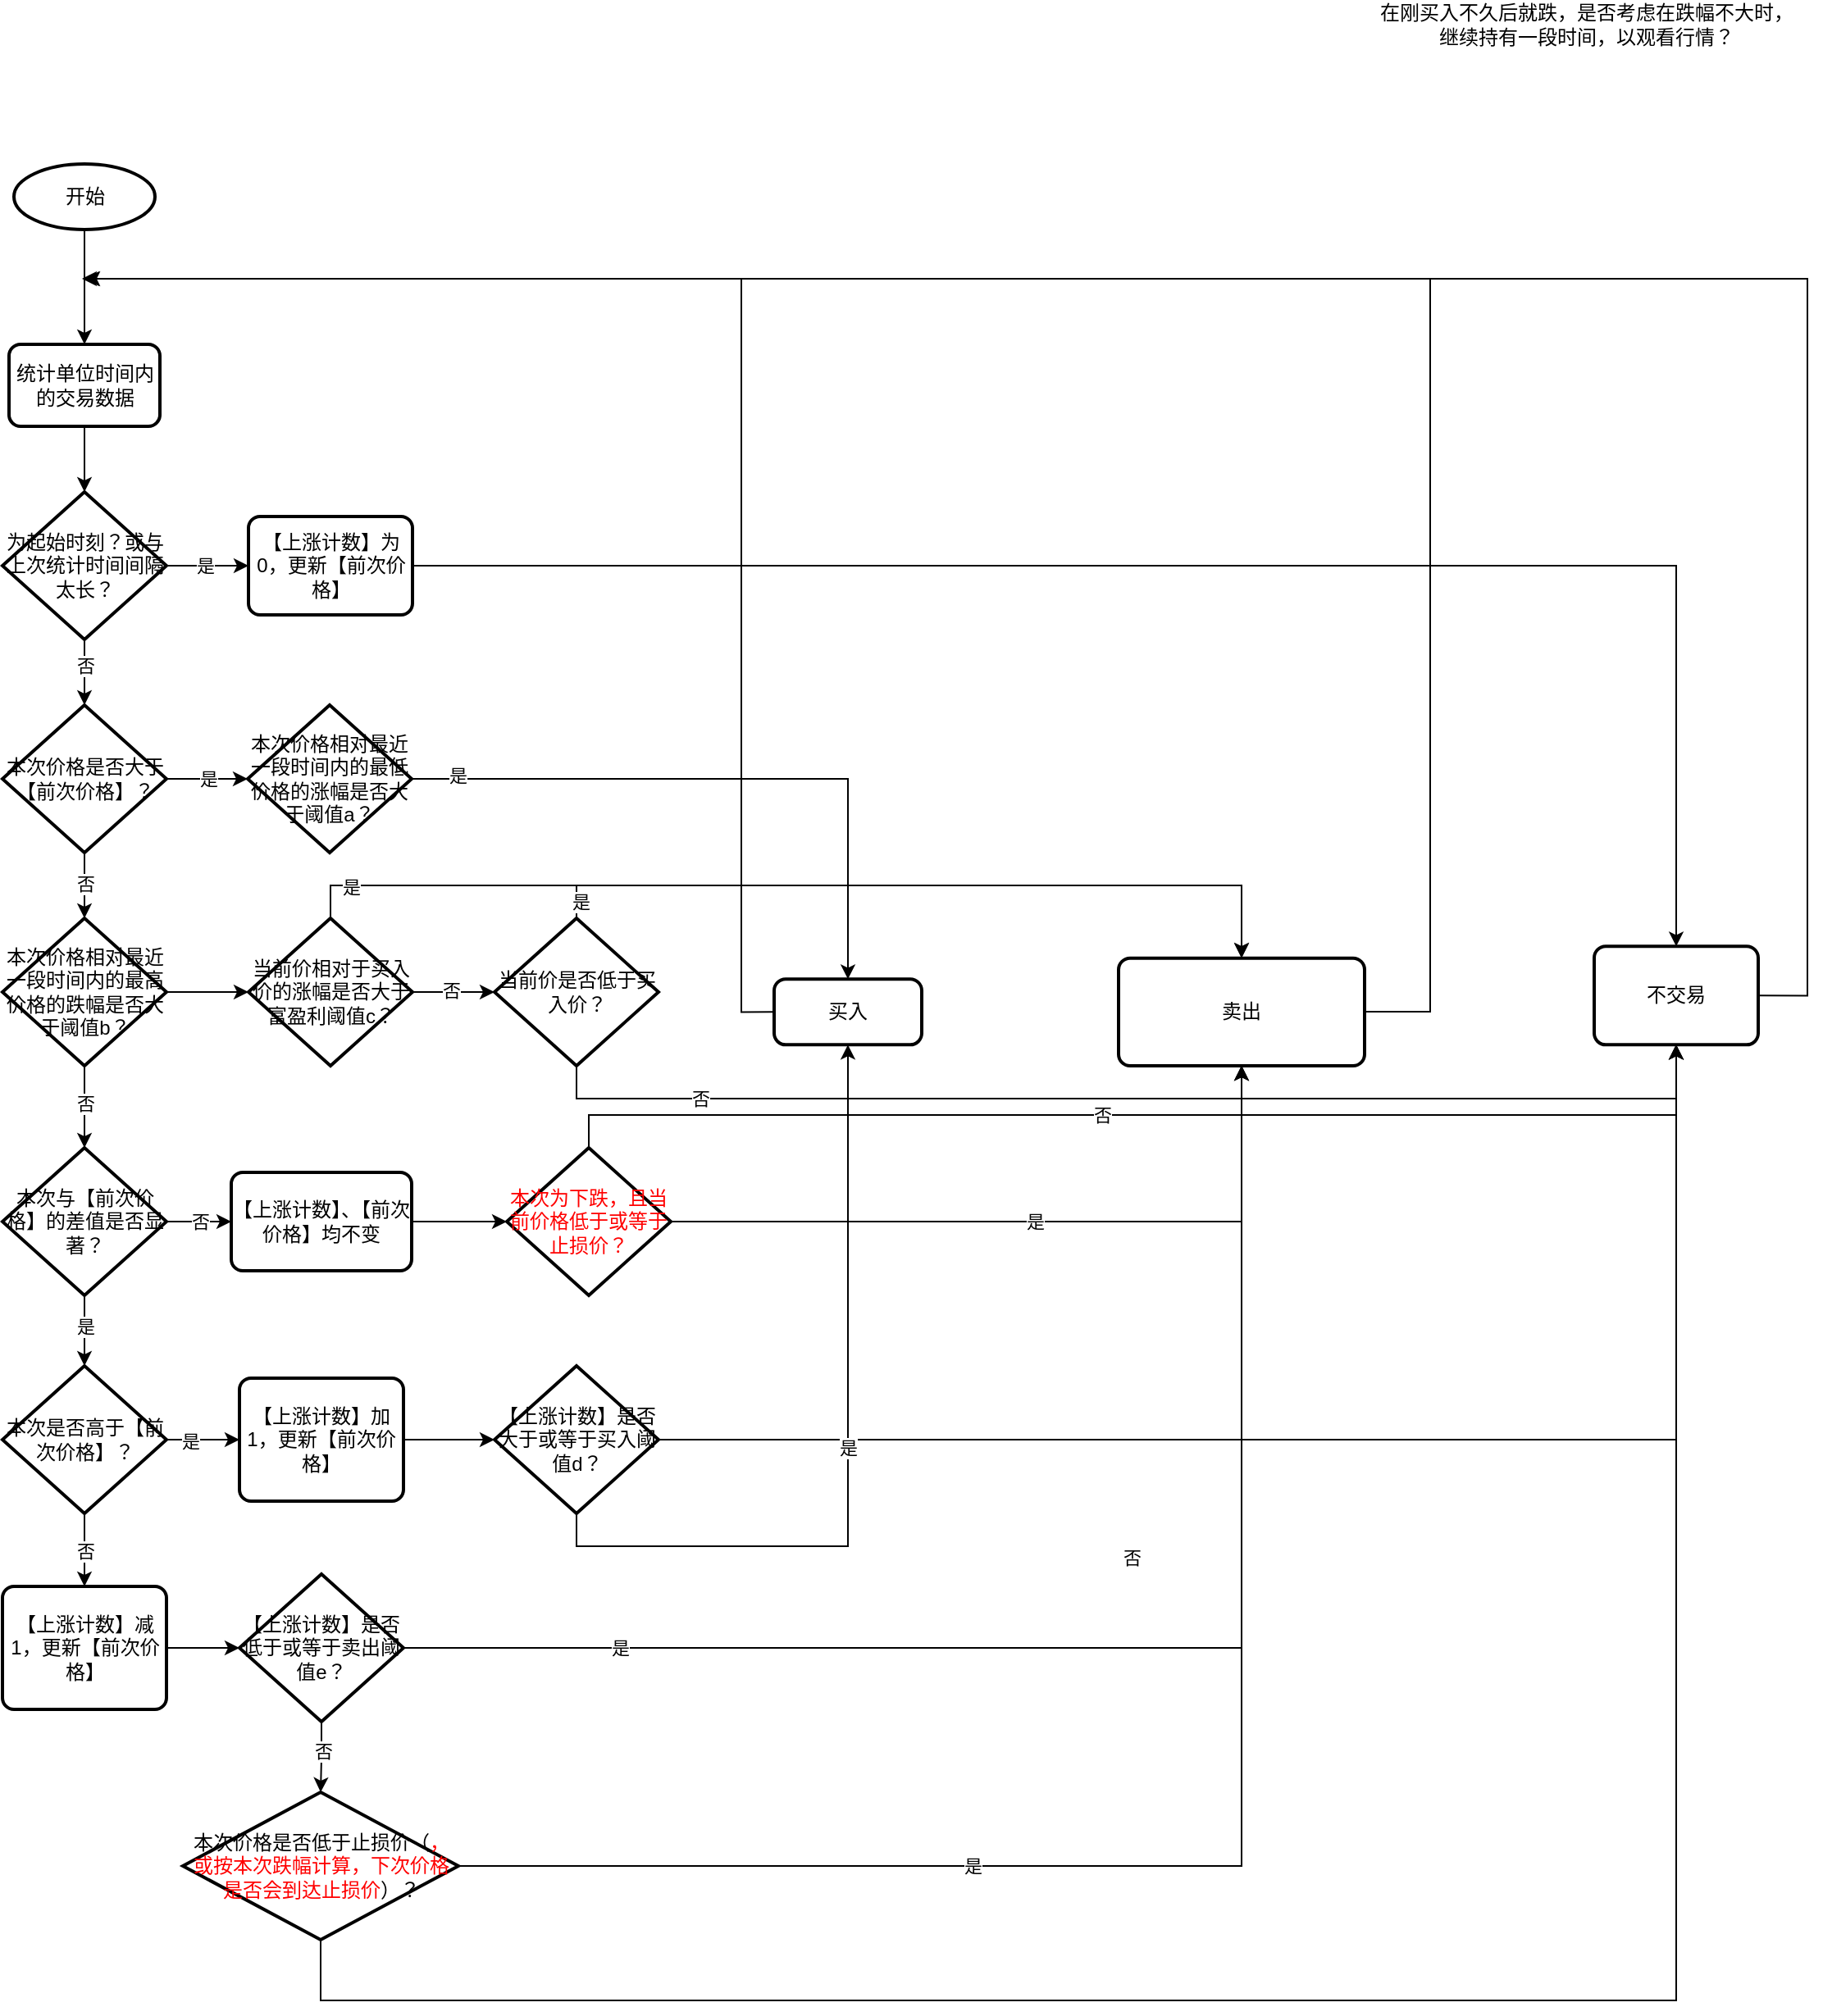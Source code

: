 <mxfile version="14.8.4" type="github">
  <diagram id="2ZFNNBM-ACg8ZISX8_SK" name="Page-1">
    <mxGraphModel dx="1396" dy="2590" grid="1" gridSize="10" guides="1" tooltips="1" connect="1" arrows="1" fold="1" page="1" pageScale="1" pageWidth="1200" pageHeight="1920" math="0" shadow="0">
      <root>
        <mxCell id="0" />
        <mxCell id="1" parent="0" />
        <mxCell id="_Ceq1OB2dmYE29qhMk_X-7" style="edgeStyle=orthogonalEdgeStyle;rounded=0;orthogonalLoop=1;jettySize=auto;html=1;exitX=0.5;exitY=1;exitDx=0;exitDy=0;exitPerimeter=0;" parent="1" source="_Ceq1OB2dmYE29qhMk_X-1" target="_Ceq1OB2dmYE29qhMk_X-2" edge="1">
          <mxGeometry relative="1" as="geometry" />
        </mxCell>
        <mxCell id="_Ceq1OB2dmYE29qhMk_X-1" value="开始" style="strokeWidth=2;html=1;shape=mxgraph.flowchart.start_1;whiteSpace=wrap;" parent="1" vertex="1">
          <mxGeometry x="36.5" y="40" width="86" height="40" as="geometry" />
        </mxCell>
        <mxCell id="_Ceq1OB2dmYE29qhMk_X-8" style="edgeStyle=orthogonalEdgeStyle;rounded=0;orthogonalLoop=1;jettySize=auto;html=1;exitX=0.5;exitY=1;exitDx=0;exitDy=0;entryX=0.5;entryY=0;entryDx=0;entryDy=0;entryPerimeter=0;" parent="1" source="_Ceq1OB2dmYE29qhMk_X-2" target="_Ceq1OB2dmYE29qhMk_X-3" edge="1">
          <mxGeometry relative="1" as="geometry" />
        </mxCell>
        <mxCell id="_Ceq1OB2dmYE29qhMk_X-2" value="统计单位时间内的交易数据" style="rounded=1;whiteSpace=wrap;html=1;absoluteArcSize=1;arcSize=14;strokeWidth=2;" parent="1" vertex="1">
          <mxGeometry x="33.5" y="150" width="92" height="50" as="geometry" />
        </mxCell>
        <mxCell id="_Ceq1OB2dmYE29qhMk_X-5" style="edgeStyle=orthogonalEdgeStyle;rounded=0;orthogonalLoop=1;jettySize=auto;html=1;exitX=1;exitY=0.5;exitDx=0;exitDy=0;exitPerimeter=0;entryX=0;entryY=0.5;entryDx=0;entryDy=0;" parent="1" source="_Ceq1OB2dmYE29qhMk_X-3" target="_Ceq1OB2dmYE29qhMk_X-4" edge="1">
          <mxGeometry relative="1" as="geometry" />
        </mxCell>
        <mxCell id="_Ceq1OB2dmYE29qhMk_X-9" value="是" style="edgeLabel;html=1;align=center;verticalAlign=middle;resizable=0;points=[];" parent="_Ceq1OB2dmYE29qhMk_X-5" vertex="1" connectable="0">
          <mxGeometry x="-0.057" relative="1" as="geometry">
            <mxPoint as="offset" />
          </mxGeometry>
        </mxCell>
        <mxCell id="_Ceq1OB2dmYE29qhMk_X-11" style="edgeStyle=orthogonalEdgeStyle;rounded=0;orthogonalLoop=1;jettySize=auto;html=1;exitX=0.5;exitY=1;exitDx=0;exitDy=0;exitPerimeter=0;entryX=0.5;entryY=0;entryDx=0;entryDy=0;entryPerimeter=0;" parent="1" source="_Ceq1OB2dmYE29qhMk_X-3" target="9dohXg2FG20YzdyysSwt-6" edge="1">
          <mxGeometry relative="1" as="geometry" />
        </mxCell>
        <mxCell id="_Ceq1OB2dmYE29qhMk_X-12" value="否" style="edgeLabel;html=1;align=center;verticalAlign=middle;resizable=0;points=[];" parent="_Ceq1OB2dmYE29qhMk_X-11" vertex="1" connectable="0">
          <mxGeometry x="-0.2" relative="1" as="geometry">
            <mxPoint as="offset" />
          </mxGeometry>
        </mxCell>
        <mxCell id="_Ceq1OB2dmYE29qhMk_X-3" value="为起始时刻？或与上次统计时间间隔太长？" style="strokeWidth=2;html=1;shape=mxgraph.flowchart.decision;whiteSpace=wrap;" parent="1" vertex="1">
          <mxGeometry x="29.5" y="240" width="100" height="90" as="geometry" />
        </mxCell>
        <mxCell id="_Ceq1OB2dmYE29qhMk_X-6" style="edgeStyle=orthogonalEdgeStyle;rounded=0;orthogonalLoop=1;jettySize=auto;html=1;exitX=1;exitY=0.5;exitDx=0;exitDy=0;" parent="1" source="_Ceq1OB2dmYE29qhMk_X-17" edge="1">
          <mxGeometry relative="1" as="geometry">
            <mxPoint x="79.5" y="110" as="targetPoint" />
            <Array as="points">
              <mxPoint x="1130" y="547" />
              <mxPoint x="1130" y="110" />
            </Array>
          </mxGeometry>
        </mxCell>
        <mxCell id="_Ceq1OB2dmYE29qhMk_X-18" style="edgeStyle=orthogonalEdgeStyle;rounded=0;orthogonalLoop=1;jettySize=auto;html=1;exitX=1;exitY=0.5;exitDx=0;exitDy=0;" parent="1" source="_Ceq1OB2dmYE29qhMk_X-4" target="_Ceq1OB2dmYE29qhMk_X-17" edge="1">
          <mxGeometry relative="1" as="geometry" />
        </mxCell>
        <mxCell id="_Ceq1OB2dmYE29qhMk_X-4" value="【上涨计数】为0，更新【前次价格】" style="rounded=1;whiteSpace=wrap;html=1;absoluteArcSize=1;arcSize=14;strokeWidth=2;" parent="1" vertex="1">
          <mxGeometry x="179.5" y="255" width="100" height="60" as="geometry" />
        </mxCell>
        <mxCell id="_Ceq1OB2dmYE29qhMk_X-17" value="不交易" style="rounded=1;whiteSpace=wrap;html=1;absoluteArcSize=1;arcSize=14;strokeWidth=2;" parent="1" vertex="1">
          <mxGeometry x="1000" y="517.18" width="100" height="60" as="geometry" />
        </mxCell>
        <mxCell id="_Ceq1OB2dmYE29qhMk_X-29" value="否" style="edgeStyle=orthogonalEdgeStyle;rounded=0;orthogonalLoop=1;jettySize=auto;html=1;exitX=1;exitY=0.5;exitDx=0;exitDy=0;exitPerimeter=0;entryX=0;entryY=0.5;entryDx=0;entryDy=0;" parent="1" source="_Ceq1OB2dmYE29qhMk_X-24" target="_Ceq1OB2dmYE29qhMk_X-28" edge="1">
          <mxGeometry relative="1" as="geometry" />
        </mxCell>
        <mxCell id="_Ceq1OB2dmYE29qhMk_X-50" style="edgeStyle=orthogonalEdgeStyle;rounded=0;orthogonalLoop=1;jettySize=auto;html=1;exitX=0.5;exitY=1;exitDx=0;exitDy=0;exitPerimeter=0;entryX=0.5;entryY=0;entryDx=0;entryDy=0;entryPerimeter=0;" parent="1" source="_Ceq1OB2dmYE29qhMk_X-24" target="_Ceq1OB2dmYE29qhMk_X-32" edge="1">
          <mxGeometry relative="1" as="geometry">
            <mxPoint x="139.5" y="760" as="sourcePoint" />
            <mxPoint x="79" y="768" as="targetPoint" />
          </mxGeometry>
        </mxCell>
        <mxCell id="_Ceq1OB2dmYE29qhMk_X-51" value="是" style="edgeLabel;html=1;align=center;verticalAlign=middle;resizable=0;points=[];" parent="_Ceq1OB2dmYE29qhMk_X-50" vertex="1" connectable="0">
          <mxGeometry x="-0.081" y="1" relative="1" as="geometry">
            <mxPoint x="-1" y="-1" as="offset" />
          </mxGeometry>
        </mxCell>
        <mxCell id="_Ceq1OB2dmYE29qhMk_X-24" value="本次与【前次价格】的差值是否显著？" style="strokeWidth=2;html=1;shape=mxgraph.flowchart.decision;whiteSpace=wrap;" parent="1" vertex="1">
          <mxGeometry x="29.5" y="640" width="100" height="90" as="geometry" />
        </mxCell>
        <mxCell id="_Ceq1OB2dmYE29qhMk_X-31" style="edgeStyle=orthogonalEdgeStyle;rounded=0;orthogonalLoop=1;jettySize=auto;html=1;exitX=1;exitY=0.5;exitDx=0;exitDy=0;entryX=0;entryY=0.5;entryDx=0;entryDy=0;entryPerimeter=0;" parent="1" source="_Ceq1OB2dmYE29qhMk_X-28" target="_Ceq1OB2dmYE29qhMk_X-95" edge="1">
          <mxGeometry relative="1" as="geometry">
            <mxPoint x="447.5" y="563" as="targetPoint" />
          </mxGeometry>
        </mxCell>
        <mxCell id="_Ceq1OB2dmYE29qhMk_X-28" value="【上涨计数】、【前次价格】均不变" style="rounded=1;whiteSpace=wrap;html=1;absoluteArcSize=1;arcSize=14;strokeWidth=2;" parent="1" vertex="1">
          <mxGeometry x="169" y="655" width="110" height="60" as="geometry" />
        </mxCell>
        <mxCell id="_Ceq1OB2dmYE29qhMk_X-36" style="edgeStyle=orthogonalEdgeStyle;rounded=0;orthogonalLoop=1;jettySize=auto;html=1;exitX=1;exitY=0.5;exitDx=0;exitDy=0;exitPerimeter=0;entryX=0;entryY=0.5;entryDx=0;entryDy=0;" parent="1" source="_Ceq1OB2dmYE29qhMk_X-32" target="_Ceq1OB2dmYE29qhMk_X-35" edge="1">
          <mxGeometry relative="1" as="geometry" />
        </mxCell>
        <mxCell id="_Ceq1OB2dmYE29qhMk_X-37" value="是" style="edgeLabel;html=1;align=center;verticalAlign=middle;resizable=0;points=[];" parent="_Ceq1OB2dmYE29qhMk_X-36" vertex="1" connectable="0">
          <mxGeometry x="-0.346" y="-1" relative="1" as="geometry">
            <mxPoint as="offset" />
          </mxGeometry>
        </mxCell>
        <mxCell id="_Ceq1OB2dmYE29qhMk_X-46" value="否" style="edgeStyle=orthogonalEdgeStyle;rounded=0;orthogonalLoop=1;jettySize=auto;html=1;exitX=0.5;exitY=1;exitDx=0;exitDy=0;exitPerimeter=0;" parent="1" source="_Ceq1OB2dmYE29qhMk_X-32" target="_Ceq1OB2dmYE29qhMk_X-45" edge="1">
          <mxGeometry relative="1" as="geometry" />
        </mxCell>
        <mxCell id="_Ceq1OB2dmYE29qhMk_X-32" value="本次是否高于【前次价格】？" style="strokeWidth=2;html=1;shape=mxgraph.flowchart.decision;whiteSpace=wrap;" parent="1" vertex="1">
          <mxGeometry x="29.5" y="773" width="100" height="90" as="geometry" />
        </mxCell>
        <mxCell id="_Ceq1OB2dmYE29qhMk_X-39" value="" style="edgeStyle=orthogonalEdgeStyle;rounded=0;orthogonalLoop=1;jettySize=auto;html=1;exitX=1;exitY=0.5;exitDx=0;exitDy=0;entryX=0;entryY=0.5;entryDx=0;entryDy=0;entryPerimeter=0;" parent="1" source="_Ceq1OB2dmYE29qhMk_X-35" target="_Ceq1OB2dmYE29qhMk_X-38" edge="1">
          <mxGeometry relative="1" as="geometry" />
        </mxCell>
        <mxCell id="_Ceq1OB2dmYE29qhMk_X-35" value="【上涨计数】加1，更新【前次价格】" style="rounded=1;whiteSpace=wrap;html=1;absoluteArcSize=1;arcSize=14;strokeWidth=2;" parent="1" vertex="1">
          <mxGeometry x="174" y="780.5" width="100" height="75" as="geometry" />
        </mxCell>
        <mxCell id="_Ceq1OB2dmYE29qhMk_X-40" style="edgeStyle=orthogonalEdgeStyle;rounded=0;orthogonalLoop=1;jettySize=auto;html=1;exitX=1;exitY=0.5;exitDx=0;exitDy=0;exitPerimeter=0;entryX=0.5;entryY=1;entryDx=0;entryDy=0;" parent="1" source="_Ceq1OB2dmYE29qhMk_X-38" target="_Ceq1OB2dmYE29qhMk_X-17" edge="1">
          <mxGeometry relative="1" as="geometry">
            <Array as="points">
              <mxPoint x="1050" y="818" />
            </Array>
          </mxGeometry>
        </mxCell>
        <mxCell id="_Ceq1OB2dmYE29qhMk_X-41" value="否" style="edgeLabel;html=1;align=center;verticalAlign=middle;resizable=0;points=[];" parent="_Ceq1OB2dmYE29qhMk_X-40" vertex="1" connectable="0">
          <mxGeometry x="-0.264" y="-1" relative="1" as="geometry">
            <mxPoint x="-29" y="71" as="offset" />
          </mxGeometry>
        </mxCell>
        <mxCell id="_Ceq1OB2dmYE29qhMk_X-43" value="是" style="edgeStyle=orthogonalEdgeStyle;rounded=0;orthogonalLoop=1;jettySize=auto;html=1;exitX=0.5;exitY=1;exitDx=0;exitDy=0;exitPerimeter=0;" parent="1" source="_Ceq1OB2dmYE29qhMk_X-38" target="_Ceq1OB2dmYE29qhMk_X-42" edge="1">
          <mxGeometry relative="1" as="geometry" />
        </mxCell>
        <mxCell id="_Ceq1OB2dmYE29qhMk_X-38" value="【上涨计数】是否大于或等于买入阈值d？" style="strokeWidth=2;html=1;shape=mxgraph.flowchart.decision;whiteSpace=wrap;" parent="1" vertex="1">
          <mxGeometry x="329.5" y="773" width="100" height="90" as="geometry" />
        </mxCell>
        <mxCell id="_Ceq1OB2dmYE29qhMk_X-44" style="edgeStyle=orthogonalEdgeStyle;rounded=0;orthogonalLoop=1;jettySize=auto;html=1;exitX=0;exitY=0.5;exitDx=0;exitDy=0;" parent="1" source="_Ceq1OB2dmYE29qhMk_X-42" edge="1">
          <mxGeometry relative="1" as="geometry">
            <mxPoint x="78" y="110" as="targetPoint" />
            <Array as="points">
              <mxPoint x="480" y="557" />
              <mxPoint x="480" y="110" />
            </Array>
          </mxGeometry>
        </mxCell>
        <mxCell id="_Ceq1OB2dmYE29qhMk_X-42" value="买入" style="rounded=1;whiteSpace=wrap;html=1;absoluteArcSize=1;arcSize=14;strokeWidth=2;" parent="1" vertex="1">
          <mxGeometry x="500" y="537.18" width="90" height="40" as="geometry" />
        </mxCell>
        <mxCell id="_Ceq1OB2dmYE29qhMk_X-47" style="edgeStyle=orthogonalEdgeStyle;rounded=0;orthogonalLoop=1;jettySize=auto;html=1;entryX=0.5;entryY=1;entryDx=0;entryDy=0;exitX=1;exitY=0.5;exitDx=0;exitDy=0;exitPerimeter=0;" parent="1" source="9dohXg2FG20YzdyysSwt-2" target="_Ceq1OB2dmYE29qhMk_X-99" edge="1">
          <mxGeometry relative="1" as="geometry">
            <mxPoint x="757.5" y="553" as="targetPoint" />
            <mxPoint x="269.5" y="1003" as="sourcePoint" />
            <Array as="points">
              <mxPoint x="785" y="945" />
            </Array>
          </mxGeometry>
        </mxCell>
        <mxCell id="_Ceq1OB2dmYE29qhMk_X-81" value="是" style="edgeLabel;html=1;align=center;verticalAlign=middle;resizable=0;points=[];" parent="_Ceq1OB2dmYE29qhMk_X-47" vertex="1" connectable="0">
          <mxGeometry x="-0.784" relative="1" as="geometry">
            <mxPoint x="38" as="offset" />
          </mxGeometry>
        </mxCell>
        <mxCell id="_Ceq1OB2dmYE29qhMk_X-80" style="edgeStyle=orthogonalEdgeStyle;rounded=0;orthogonalLoop=1;jettySize=auto;html=1;exitX=0.5;exitY=1;exitDx=0;exitDy=0;entryX=0.5;entryY=0;entryDx=0;entryDy=0;entryPerimeter=0;exitPerimeter=0;" parent="1" source="9dohXg2FG20YzdyysSwt-2" target="_Ceq1OB2dmYE29qhMk_X-78" edge="1">
          <mxGeometry relative="1" as="geometry" />
        </mxCell>
        <mxCell id="9dohXg2FG20YzdyysSwt-4" value="否" style="edgeLabel;html=1;align=center;verticalAlign=middle;resizable=0;points=[];" vertex="1" connectable="0" parent="_Ceq1OB2dmYE29qhMk_X-80">
          <mxGeometry x="-0.178" y="1" relative="1" as="geometry">
            <mxPoint as="offset" />
          </mxGeometry>
        </mxCell>
        <mxCell id="9dohXg2FG20YzdyysSwt-3" style="edgeStyle=orthogonalEdgeStyle;rounded=0;orthogonalLoop=1;jettySize=auto;html=1;exitX=1;exitY=0.5;exitDx=0;exitDy=0;entryX=0;entryY=0.5;entryDx=0;entryDy=0;entryPerimeter=0;" edge="1" parent="1" source="_Ceq1OB2dmYE29qhMk_X-45" target="9dohXg2FG20YzdyysSwt-2">
          <mxGeometry relative="1" as="geometry" />
        </mxCell>
        <mxCell id="_Ceq1OB2dmYE29qhMk_X-45" value="【上涨计数】减1，更新【前次价格】" style="rounded=1;whiteSpace=wrap;html=1;absoluteArcSize=1;arcSize=14;strokeWidth=2;" parent="1" vertex="1">
          <mxGeometry x="29.5" y="907.5" width="100" height="75" as="geometry" />
        </mxCell>
        <mxCell id="_Ceq1OB2dmYE29qhMk_X-83" style="edgeStyle=orthogonalEdgeStyle;rounded=0;orthogonalLoop=1;jettySize=auto;html=1;exitX=1;exitY=0.5;exitDx=0;exitDy=0;exitPerimeter=0;entryX=0.5;entryY=1;entryDx=0;entryDy=0;" parent="1" source="_Ceq1OB2dmYE29qhMk_X-78" target="_Ceq1OB2dmYE29qhMk_X-99" edge="1">
          <mxGeometry relative="1" as="geometry" />
        </mxCell>
        <mxCell id="_Ceq1OB2dmYE29qhMk_X-84" value="是" style="edgeLabel;html=1;align=center;verticalAlign=middle;resizable=0;points=[];" parent="_Ceq1OB2dmYE29qhMk_X-83" vertex="1" connectable="0">
          <mxGeometry x="-0.035" relative="1" as="geometry">
            <mxPoint x="-153" as="offset" />
          </mxGeometry>
        </mxCell>
        <mxCell id="9dohXg2FG20YzdyysSwt-5" style="edgeStyle=orthogonalEdgeStyle;rounded=0;orthogonalLoop=1;jettySize=auto;html=1;exitX=0.5;exitY=1;exitDx=0;exitDy=0;exitPerimeter=0;entryX=0.5;entryY=1;entryDx=0;entryDy=0;" edge="1" parent="1" source="_Ceq1OB2dmYE29qhMk_X-78" target="_Ceq1OB2dmYE29qhMk_X-17">
          <mxGeometry relative="1" as="geometry">
            <mxPoint x="510" y="300" as="targetPoint" />
            <Array as="points">
              <mxPoint x="224" y="1160" />
              <mxPoint x="1050" y="1160" />
            </Array>
          </mxGeometry>
        </mxCell>
        <mxCell id="_Ceq1OB2dmYE29qhMk_X-78" value="本次价格是否低于止损价（&lt;font color=&quot;#ff0000&quot;&gt;，或按本次跌幅计算，下次价格是否会到达止损价&lt;/font&gt;）？" style="strokeWidth=2;html=1;shape=mxgraph.flowchart.decision;whiteSpace=wrap;" parent="1" vertex="1">
          <mxGeometry x="139.5" y="1033" width="168" height="90" as="geometry" />
        </mxCell>
        <mxCell id="_Ceq1OB2dmYE29qhMk_X-97" style="edgeStyle=orthogonalEdgeStyle;rounded=0;orthogonalLoop=1;jettySize=auto;html=1;exitX=0.5;exitY=0;exitDx=0;exitDy=0;exitPerimeter=0;" parent="1" source="_Ceq1OB2dmYE29qhMk_X-95" target="_Ceq1OB2dmYE29qhMk_X-17" edge="1">
          <mxGeometry relative="1" as="geometry">
            <Array as="points">
              <mxPoint x="387" y="620" />
              <mxPoint x="1050" y="620" />
            </Array>
          </mxGeometry>
        </mxCell>
        <mxCell id="_Ceq1OB2dmYE29qhMk_X-98" value="否" style="edgeLabel;html=1;align=center;verticalAlign=middle;resizable=0;points=[];" parent="_Ceq1OB2dmYE29qhMk_X-97" vertex="1" connectable="0">
          <mxGeometry x="-0.086" relative="1" as="geometry">
            <mxPoint x="1" as="offset" />
          </mxGeometry>
        </mxCell>
        <mxCell id="_Ceq1OB2dmYE29qhMk_X-100" value="是" style="edgeStyle=orthogonalEdgeStyle;rounded=0;orthogonalLoop=1;jettySize=auto;html=1;exitX=1;exitY=0.5;exitDx=0;exitDy=0;exitPerimeter=0;entryX=0.5;entryY=1;entryDx=0;entryDy=0;" parent="1" source="_Ceq1OB2dmYE29qhMk_X-95" target="_Ceq1OB2dmYE29qhMk_X-99" edge="1">
          <mxGeometry relative="1" as="geometry" />
        </mxCell>
        <mxCell id="_Ceq1OB2dmYE29qhMk_X-95" value="本次为下跌，且当前价格低于或等于止损价？" style="strokeWidth=2;html=1;shape=mxgraph.flowchart.decision;whiteSpace=wrap;fontColor=#FF0000;" parent="1" vertex="1">
          <mxGeometry x="337" y="640" width="100" height="90" as="geometry" />
        </mxCell>
        <mxCell id="_Ceq1OB2dmYE29qhMk_X-101" style="edgeStyle=orthogonalEdgeStyle;rounded=0;orthogonalLoop=1;jettySize=auto;html=1;" parent="1" edge="1">
          <mxGeometry relative="1" as="geometry">
            <mxPoint x="80" y="110" as="targetPoint" />
            <Array as="points">
              <mxPoint x="900" y="557" />
              <mxPoint x="900" y="110" />
            </Array>
            <mxPoint x="860" y="557" as="sourcePoint" />
          </mxGeometry>
        </mxCell>
        <mxCell id="_Ceq1OB2dmYE29qhMk_X-99" value="卖出" style="rounded=1;whiteSpace=wrap;html=1;absoluteArcSize=1;arcSize=14;strokeWidth=2;" parent="1" vertex="1">
          <mxGeometry x="710" y="524.37" width="150" height="65.64" as="geometry" />
        </mxCell>
        <mxCell id="_Ceq1OB2dmYE29qhMk_X-103" value="在刚买入不久后就跌，是否考虑在跌幅不大时，&lt;br&gt;继续持有一段时间，以观看行情？" style="text;html=1;align=center;verticalAlign=middle;resizable=0;points=[];autosize=1;strokeColor=none;" parent="1" vertex="1">
          <mxGeometry x="860" y="-60" width="270" height="30" as="geometry" />
        </mxCell>
        <mxCell id="9dohXg2FG20YzdyysSwt-2" value="【上涨计数】是否低于或等于卖出阈值e？" style="strokeWidth=2;html=1;shape=mxgraph.flowchart.decision;whiteSpace=wrap;" vertex="1" parent="1">
          <mxGeometry x="174" y="900" width="100" height="90" as="geometry" />
        </mxCell>
        <mxCell id="9dohXg2FG20YzdyysSwt-8" value="是" style="edgeStyle=orthogonalEdgeStyle;rounded=0;orthogonalLoop=1;jettySize=auto;html=1;exitX=1;exitY=0.5;exitDx=0;exitDy=0;exitPerimeter=0;entryX=0;entryY=0.5;entryDx=0;entryDy=0;entryPerimeter=0;" edge="1" parent="1" source="9dohXg2FG20YzdyysSwt-6" target="9dohXg2FG20YzdyysSwt-9">
          <mxGeometry relative="1" as="geometry">
            <mxPoint x="179.5" y="415" as="targetPoint" />
          </mxGeometry>
        </mxCell>
        <mxCell id="9dohXg2FG20YzdyysSwt-13" style="edgeStyle=orthogonalEdgeStyle;rounded=0;orthogonalLoop=1;jettySize=auto;html=1;exitX=0.5;exitY=1;exitDx=0;exitDy=0;exitPerimeter=0;entryX=0.5;entryY=0;entryDx=0;entryDy=0;entryPerimeter=0;" edge="1" parent="1" source="9dohXg2FG20YzdyysSwt-6" target="9dohXg2FG20YzdyysSwt-12">
          <mxGeometry relative="1" as="geometry" />
        </mxCell>
        <mxCell id="9dohXg2FG20YzdyysSwt-14" value="否" style="edgeLabel;html=1;align=center;verticalAlign=middle;resizable=0;points=[];" vertex="1" connectable="0" parent="9dohXg2FG20YzdyysSwt-13">
          <mxGeometry x="-0.05" relative="1" as="geometry">
            <mxPoint as="offset" />
          </mxGeometry>
        </mxCell>
        <mxCell id="9dohXg2FG20YzdyysSwt-6" value="本次价格是否大于【前次价格】？" style="strokeWidth=2;html=1;shape=mxgraph.flowchart.decision;whiteSpace=wrap;" vertex="1" parent="1">
          <mxGeometry x="29.5" y="370" width="100" height="90" as="geometry" />
        </mxCell>
        <mxCell id="9dohXg2FG20YzdyysSwt-10" style="edgeStyle=orthogonalEdgeStyle;rounded=0;orthogonalLoop=1;jettySize=auto;html=1;exitX=1;exitY=0.5;exitDx=0;exitDy=0;exitPerimeter=0;entryX=0.5;entryY=0;entryDx=0;entryDy=0;" edge="1" parent="1" source="9dohXg2FG20YzdyysSwt-9" target="_Ceq1OB2dmYE29qhMk_X-42">
          <mxGeometry relative="1" as="geometry" />
        </mxCell>
        <mxCell id="9dohXg2FG20YzdyysSwt-11" value="是" style="edgeLabel;html=1;align=center;verticalAlign=middle;resizable=0;points=[];" vertex="1" connectable="0" parent="9dohXg2FG20YzdyysSwt-10">
          <mxGeometry x="-0.856" y="2" relative="1" as="geometry">
            <mxPoint as="offset" />
          </mxGeometry>
        </mxCell>
        <mxCell id="9dohXg2FG20YzdyysSwt-9" value="本次价格相对最近一段时间内的最低价格的涨幅是否大于阈值a？" style="strokeWidth=2;html=1;shape=mxgraph.flowchart.decision;whiteSpace=wrap;" vertex="1" parent="1">
          <mxGeometry x="179" y="370" width="100" height="90" as="geometry" />
        </mxCell>
        <mxCell id="9dohXg2FG20YzdyysSwt-15" style="edgeStyle=orthogonalEdgeStyle;rounded=0;orthogonalLoop=1;jettySize=auto;html=1;exitX=0.5;exitY=1;exitDx=0;exitDy=0;exitPerimeter=0;" edge="1" parent="1" source="9dohXg2FG20YzdyysSwt-12" target="_Ceq1OB2dmYE29qhMk_X-24">
          <mxGeometry relative="1" as="geometry" />
        </mxCell>
        <mxCell id="9dohXg2FG20YzdyysSwt-16" value="否" style="edgeLabel;html=1;align=center;verticalAlign=middle;resizable=0;points=[];" vertex="1" connectable="0" parent="9dohXg2FG20YzdyysSwt-15">
          <mxGeometry x="-0.08" y="2" relative="1" as="geometry">
            <mxPoint x="-2" as="offset" />
          </mxGeometry>
        </mxCell>
        <mxCell id="9dohXg2FG20YzdyysSwt-23" style="edgeStyle=orthogonalEdgeStyle;rounded=0;orthogonalLoop=1;jettySize=auto;html=1;exitX=1;exitY=0.5;exitDx=0;exitDy=0;exitPerimeter=0;entryX=0;entryY=0.5;entryDx=0;entryDy=0;entryPerimeter=0;" edge="1" parent="1" source="9dohXg2FG20YzdyysSwt-12" target="9dohXg2FG20YzdyysSwt-21">
          <mxGeometry relative="1" as="geometry" />
        </mxCell>
        <mxCell id="9dohXg2FG20YzdyysSwt-12" value="本次价格相对最近一段时间内的最高价格的跌幅是否大于阈值b？" style="strokeWidth=2;html=1;shape=mxgraph.flowchart.decision;whiteSpace=wrap;" vertex="1" parent="1">
          <mxGeometry x="29.5" y="500" width="100" height="90" as="geometry" />
        </mxCell>
        <mxCell id="9dohXg2FG20YzdyysSwt-25" style="edgeStyle=orthogonalEdgeStyle;rounded=0;orthogonalLoop=1;jettySize=auto;html=1;exitX=0.5;exitY=0;exitDx=0;exitDy=0;exitPerimeter=0;" edge="1" parent="1" source="9dohXg2FG20YzdyysSwt-21">
          <mxGeometry relative="1" as="geometry">
            <mxPoint x="785" y="524" as="targetPoint" />
            <Array as="points">
              <mxPoint x="230" y="480" />
              <mxPoint x="785" y="480" />
            </Array>
          </mxGeometry>
        </mxCell>
        <mxCell id="9dohXg2FG20YzdyysSwt-26" value="是" style="edgeLabel;html=1;align=center;verticalAlign=middle;resizable=0;points=[];" vertex="1" connectable="0" parent="9dohXg2FG20YzdyysSwt-25">
          <mxGeometry x="-0.894" y="-1" relative="1" as="geometry">
            <mxPoint x="-1" as="offset" />
          </mxGeometry>
        </mxCell>
        <mxCell id="9dohXg2FG20YzdyysSwt-27" style="edgeStyle=orthogonalEdgeStyle;rounded=0;orthogonalLoop=1;jettySize=auto;html=1;exitX=1;exitY=0.5;exitDx=0;exitDy=0;exitPerimeter=0;entryX=0;entryY=0.5;entryDx=0;entryDy=0;entryPerimeter=0;" edge="1" parent="1" source="9dohXg2FG20YzdyysSwt-21" target="9dohXg2FG20YzdyysSwt-24">
          <mxGeometry relative="1" as="geometry" />
        </mxCell>
        <mxCell id="9dohXg2FG20YzdyysSwt-28" value="否" style="edgeLabel;html=1;align=center;verticalAlign=middle;resizable=0;points=[];" vertex="1" connectable="0" parent="9dohXg2FG20YzdyysSwt-27">
          <mxGeometry x="-0.06" y="1" relative="1" as="geometry">
            <mxPoint as="offset" />
          </mxGeometry>
        </mxCell>
        <mxCell id="9dohXg2FG20YzdyysSwt-21" value="当前价相对于买入价的涨幅是否大于富盈利阈值c？" style="strokeWidth=2;html=1;shape=mxgraph.flowchart.decision;whiteSpace=wrap;" vertex="1" parent="1">
          <mxGeometry x="179.5" y="500.01" width="100" height="90" as="geometry" />
        </mxCell>
        <mxCell id="9dohXg2FG20YzdyysSwt-29" style="edgeStyle=orthogonalEdgeStyle;rounded=0;orthogonalLoop=1;jettySize=auto;html=1;exitX=0.5;exitY=0;exitDx=0;exitDy=0;exitPerimeter=0;entryX=0.5;entryY=0;entryDx=0;entryDy=0;" edge="1" parent="1" source="9dohXg2FG20YzdyysSwt-24" target="_Ceq1OB2dmYE29qhMk_X-99">
          <mxGeometry relative="1" as="geometry" />
        </mxCell>
        <mxCell id="9dohXg2FG20YzdyysSwt-30" value="是" style="edgeLabel;html=1;align=center;verticalAlign=middle;resizable=0;points=[];" vertex="1" connectable="0" parent="9dohXg2FG20YzdyysSwt-29">
          <mxGeometry x="-0.957" y="-1" relative="1" as="geometry">
            <mxPoint x="1" as="offset" />
          </mxGeometry>
        </mxCell>
        <mxCell id="9dohXg2FG20YzdyysSwt-31" style="edgeStyle=orthogonalEdgeStyle;rounded=0;orthogonalLoop=1;jettySize=auto;html=1;exitX=0.5;exitY=1;exitDx=0;exitDy=0;exitPerimeter=0;entryX=0.5;entryY=1;entryDx=0;entryDy=0;" edge="1" parent="1" source="9dohXg2FG20YzdyysSwt-24" target="_Ceq1OB2dmYE29qhMk_X-17">
          <mxGeometry relative="1" as="geometry" />
        </mxCell>
        <mxCell id="9dohXg2FG20YzdyysSwt-32" value="否" style="edgeLabel;html=1;align=center;verticalAlign=middle;resizable=0;points=[];" vertex="1" connectable="0" parent="9dohXg2FG20YzdyysSwt-31">
          <mxGeometry x="-0.736" relative="1" as="geometry">
            <mxPoint as="offset" />
          </mxGeometry>
        </mxCell>
        <mxCell id="9dohXg2FG20YzdyysSwt-24" value="当前价是否低于买入价？" style="strokeWidth=2;html=1;shape=mxgraph.flowchart.decision;whiteSpace=wrap;" vertex="1" parent="1">
          <mxGeometry x="329.5" y="500" width="100" height="90" as="geometry" />
        </mxCell>
      </root>
    </mxGraphModel>
  </diagram>
</mxfile>
